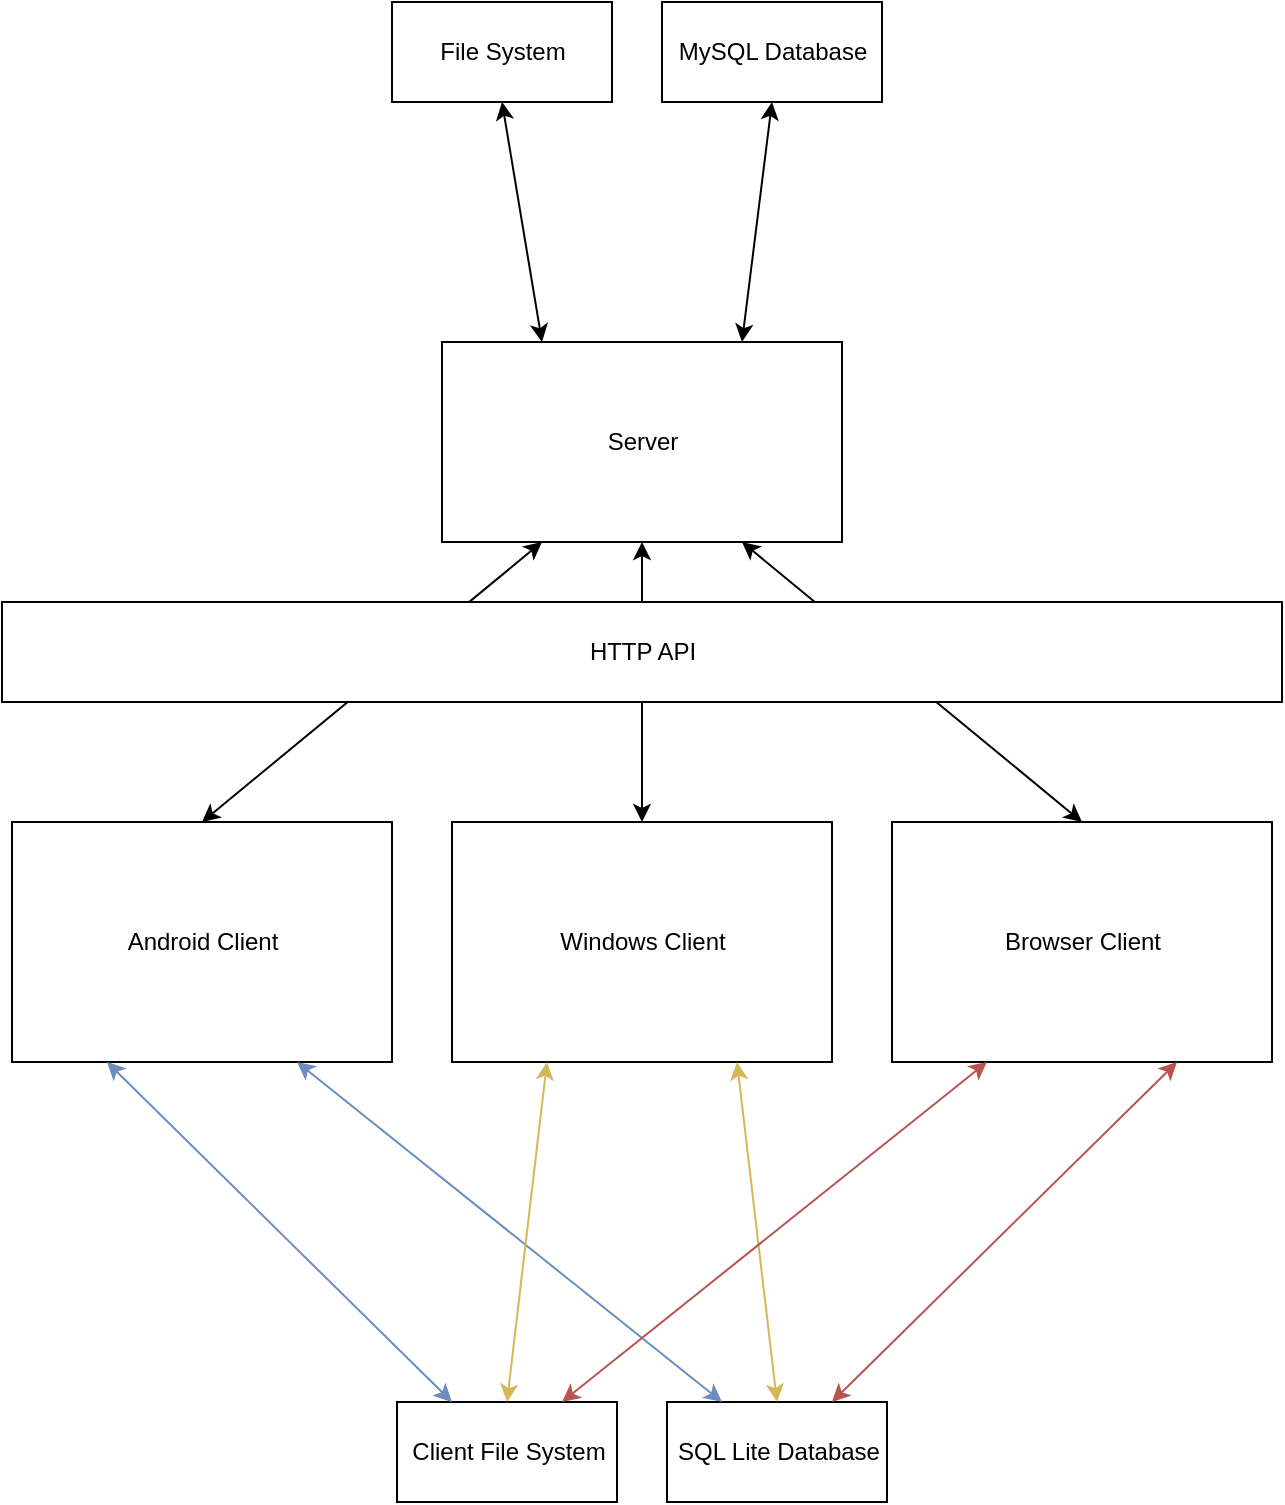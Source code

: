 <mxfile version="13.7.3" type="device"><diagram id="yGVsHfDLzHWZO4T7P8DW" name="Page-1"><mxGraphModel dx="1185" dy="685" grid="1" gridSize="10" guides="1" tooltips="1" connect="1" arrows="1" fold="1" page="1" pageScale="1" pageWidth="850" pageHeight="1100" math="0" shadow="0"><root><mxCell id="0"/><mxCell id="1" parent="0"/><mxCell id="c_eSYhGh-U5NIThRjlHP-1" value="Server" style="html=1;" vertex="1" parent="1"><mxGeometry x="310" y="310" width="200" height="100" as="geometry"/></mxCell><mxCell id="c_eSYhGh-U5NIThRjlHP-2" value="Android Client" style="html=1;" vertex="1" parent="1"><mxGeometry x="95" y="550" width="190" height="120" as="geometry"/></mxCell><mxCell id="c_eSYhGh-U5NIThRjlHP-3" value="Windows Client" style="html=1;" vertex="1" parent="1"><mxGeometry x="315" y="550" width="190" height="120" as="geometry"/></mxCell><mxCell id="c_eSYhGh-U5NIThRjlHP-4" value="Browser&amp;nbsp;Client" style="html=1;" vertex="1" parent="1"><mxGeometry x="535" y="550" width="190" height="120" as="geometry"/></mxCell><mxCell id="c_eSYhGh-U5NIThRjlHP-5" value="" style="endArrow=classic;startArrow=classic;html=1;entryX=0.75;entryY=1;entryDx=0;entryDy=0;exitX=0.5;exitY=0;exitDx=0;exitDy=0;" edge="1" parent="1" source="c_eSYhGh-U5NIThRjlHP-4" target="c_eSYhGh-U5NIThRjlHP-1"><mxGeometry width="50" height="50" relative="1" as="geometry"><mxPoint x="600" y="500" as="sourcePoint"/><mxPoint x="650" y="450" as="targetPoint"/></mxGeometry></mxCell><mxCell id="c_eSYhGh-U5NIThRjlHP-6" value="" style="endArrow=classic;startArrow=classic;html=1;entryX=0.5;entryY=1;entryDx=0;entryDy=0;exitX=0.5;exitY=0;exitDx=0;exitDy=0;" edge="1" parent="1" source="c_eSYhGh-U5NIThRjlHP-3" target="c_eSYhGh-U5NIThRjlHP-1"><mxGeometry width="50" height="50" relative="1" as="geometry"><mxPoint x="640" y="560" as="sourcePoint"/><mxPoint x="470" y="420" as="targetPoint"/></mxGeometry></mxCell><mxCell id="c_eSYhGh-U5NIThRjlHP-7" value="" style="endArrow=classic;startArrow=classic;html=1;entryX=0.25;entryY=1;entryDx=0;entryDy=0;exitX=0.5;exitY=0;exitDx=0;exitDy=0;" edge="1" parent="1" source="c_eSYhGh-U5NIThRjlHP-2" target="c_eSYhGh-U5NIThRjlHP-1"><mxGeometry width="50" height="50" relative="1" as="geometry"><mxPoint x="420" y="560" as="sourcePoint"/><mxPoint x="420" y="420" as="targetPoint"/></mxGeometry></mxCell><mxCell id="c_eSYhGh-U5NIThRjlHP-8" value="HTTP API" style="html=1;" vertex="1" parent="1"><mxGeometry x="90" y="440" width="640" height="50" as="geometry"/></mxCell><mxCell id="c_eSYhGh-U5NIThRjlHP-10" value="MySQL Database" style="html=1;" vertex="1" parent="1"><mxGeometry x="420" y="140" width="110" height="50" as="geometry"/></mxCell><mxCell id="c_eSYhGh-U5NIThRjlHP-11" value="File System" style="html=1;" vertex="1" parent="1"><mxGeometry x="285" y="140" width="110" height="50" as="geometry"/></mxCell><mxCell id="c_eSYhGh-U5NIThRjlHP-12" value="" style="endArrow=classic;startArrow=classic;html=1;entryX=0.25;entryY=0;entryDx=0;entryDy=0;exitX=0.5;exitY=1;exitDx=0;exitDy=0;" edge="1" parent="1" source="c_eSYhGh-U5NIThRjlHP-11" target="c_eSYhGh-U5NIThRjlHP-1"><mxGeometry width="50" height="50" relative="1" as="geometry"><mxPoint x="200" y="560" as="sourcePoint"/><mxPoint x="370" y="420" as="targetPoint"/></mxGeometry></mxCell><mxCell id="c_eSYhGh-U5NIThRjlHP-13" value="" style="endArrow=classic;startArrow=classic;html=1;entryX=0.75;entryY=0;entryDx=0;entryDy=0;exitX=0.5;exitY=1;exitDx=0;exitDy=0;" edge="1" parent="1" source="c_eSYhGh-U5NIThRjlHP-10" target="c_eSYhGh-U5NIThRjlHP-1"><mxGeometry width="50" height="50" relative="1" as="geometry"><mxPoint x="245" y="200" as="sourcePoint"/><mxPoint x="370" y="320" as="targetPoint"/></mxGeometry></mxCell><mxCell id="c_eSYhGh-U5NIThRjlHP-15" value="SQL Lite Database" style="html=1;" vertex="1" parent="1"><mxGeometry x="422.5" y="840" width="110" height="50" as="geometry"/></mxCell><mxCell id="c_eSYhGh-U5NIThRjlHP-16" value="Client File System" style="html=1;" vertex="1" parent="1"><mxGeometry x="287.5" y="840" width="110" height="50" as="geometry"/></mxCell><mxCell id="c_eSYhGh-U5NIThRjlHP-17" value="" style="endArrow=classic;startArrow=classic;html=1;entryX=0.25;entryY=0;entryDx=0;entryDy=0;exitX=0.25;exitY=1;exitDx=0;exitDy=0;fillColor=#dae8fc;strokeColor=#6c8ebf;" edge="1" parent="1" source="c_eSYhGh-U5NIThRjlHP-2" target="c_eSYhGh-U5NIThRjlHP-16"><mxGeometry width="50" height="50" relative="1" as="geometry"><mxPoint x="95" y="650" as="sourcePoint"/><mxPoint x="220" y="770" as="targetPoint"/></mxGeometry></mxCell><mxCell id="c_eSYhGh-U5NIThRjlHP-18" value="" style="endArrow=classic;startArrow=classic;html=1;entryX=0.25;entryY=0;entryDx=0;entryDy=0;exitX=0.75;exitY=1;exitDx=0;exitDy=0;fillColor=#dae8fc;strokeColor=#6c8ebf;" edge="1" parent="1" source="c_eSYhGh-U5NIThRjlHP-2" target="c_eSYhGh-U5NIThRjlHP-15"><mxGeometry width="50" height="50" relative="1" as="geometry"><mxPoint x="152.5" y="680" as="sourcePoint"/><mxPoint x="325" y="850" as="targetPoint"/></mxGeometry></mxCell><mxCell id="c_eSYhGh-U5NIThRjlHP-19" value="" style="endArrow=classic;startArrow=classic;html=1;entryX=0.5;entryY=0;entryDx=0;entryDy=0;exitX=0.25;exitY=1;exitDx=0;exitDy=0;fillColor=#fff2cc;strokeColor=#d6b656;" edge="1" parent="1" source="c_eSYhGh-U5NIThRjlHP-3" target="c_eSYhGh-U5NIThRjlHP-16"><mxGeometry width="50" height="50" relative="1" as="geometry"><mxPoint x="152.5" y="680" as="sourcePoint"/><mxPoint x="325" y="850" as="targetPoint"/></mxGeometry></mxCell><mxCell id="c_eSYhGh-U5NIThRjlHP-20" value="" style="endArrow=classic;startArrow=classic;html=1;entryX=0.5;entryY=0;entryDx=0;entryDy=0;exitX=0.75;exitY=1;exitDx=0;exitDy=0;fillColor=#fff2cc;strokeColor=#d6b656;" edge="1" parent="1" source="c_eSYhGh-U5NIThRjlHP-3" target="c_eSYhGh-U5NIThRjlHP-15"><mxGeometry width="50" height="50" relative="1" as="geometry"><mxPoint x="372.5" y="680" as="sourcePoint"/><mxPoint x="352.5" y="850" as="targetPoint"/></mxGeometry></mxCell><mxCell id="c_eSYhGh-U5NIThRjlHP-21" value="" style="endArrow=classic;startArrow=classic;html=1;entryX=0.75;entryY=0;entryDx=0;entryDy=0;exitX=0.25;exitY=1;exitDx=0;exitDy=0;fillColor=#f8cecc;strokeColor=#b85450;" edge="1" parent="1" source="c_eSYhGh-U5NIThRjlHP-4" target="c_eSYhGh-U5NIThRjlHP-16"><mxGeometry width="50" height="50" relative="1" as="geometry"><mxPoint x="467.5" y="680" as="sourcePoint"/><mxPoint x="487.5" y="850" as="targetPoint"/></mxGeometry></mxCell><mxCell id="c_eSYhGh-U5NIThRjlHP-22" value="" style="endArrow=classic;startArrow=classic;html=1;entryX=0.75;entryY=0;entryDx=0;entryDy=0;exitX=0.75;exitY=1;exitDx=0;exitDy=0;fillColor=#f8cecc;strokeColor=#b85450;" edge="1" parent="1" source="c_eSYhGh-U5NIThRjlHP-4" target="c_eSYhGh-U5NIThRjlHP-15"><mxGeometry width="50" height="50" relative="1" as="geometry"><mxPoint x="592.5" y="680" as="sourcePoint"/><mxPoint x="380" y="850" as="targetPoint"/></mxGeometry></mxCell></root></mxGraphModel></diagram></mxfile>
